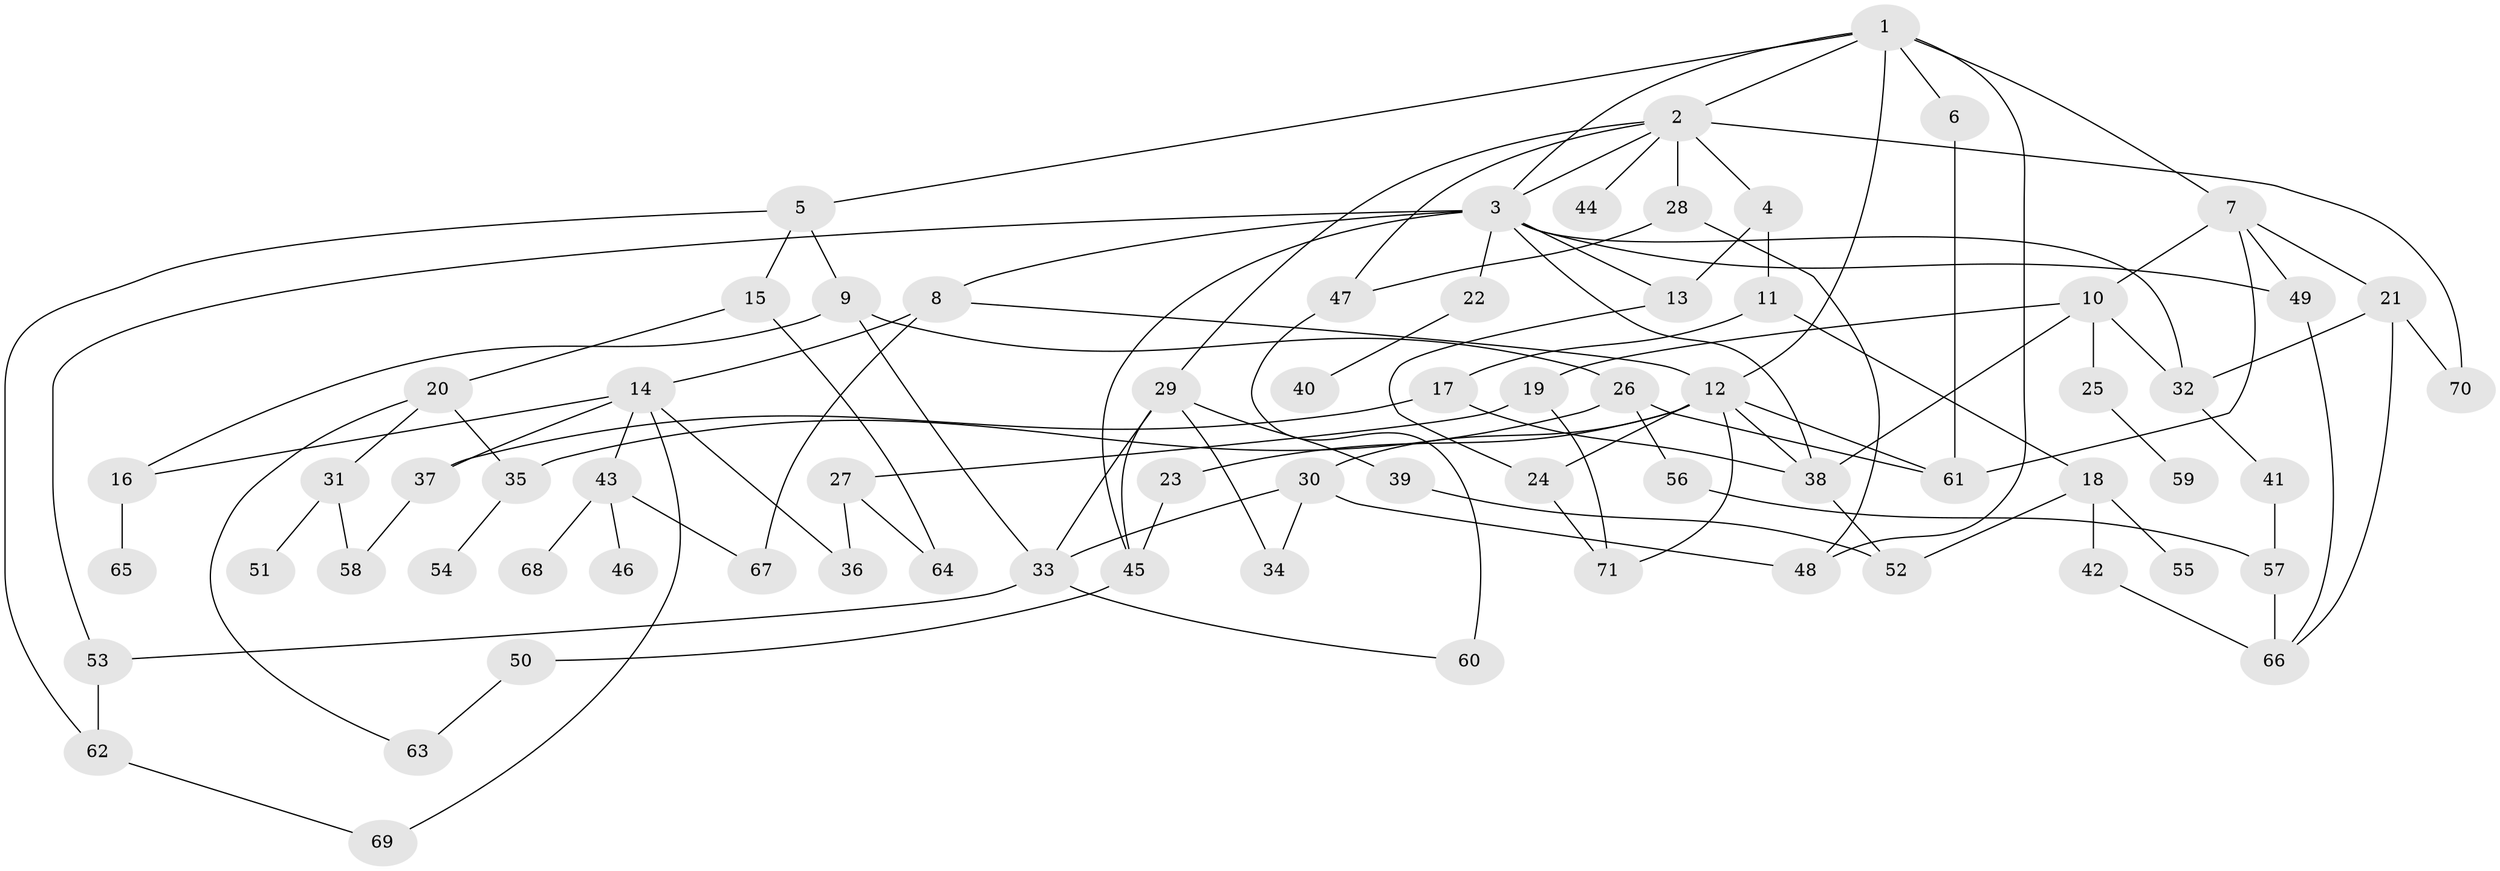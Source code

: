 // original degree distribution, {9: 0.0070921985815602835, 10: 0.0070921985815602835, 6: 0.028368794326241134, 4: 0.15602836879432624, 5: 0.05673758865248227, 3: 0.15602836879432624, 2: 0.3120567375886525, 7: 0.0070921985815602835, 1: 0.2695035460992908}
// Generated by graph-tools (version 1.1) at 2025/34/03/09/25 02:34:32]
// undirected, 71 vertices, 112 edges
graph export_dot {
graph [start="1"]
  node [color=gray90,style=filled];
  1;
  2;
  3;
  4;
  5;
  6;
  7;
  8;
  9;
  10;
  11;
  12;
  13;
  14;
  15;
  16;
  17;
  18;
  19;
  20;
  21;
  22;
  23;
  24;
  25;
  26;
  27;
  28;
  29;
  30;
  31;
  32;
  33;
  34;
  35;
  36;
  37;
  38;
  39;
  40;
  41;
  42;
  43;
  44;
  45;
  46;
  47;
  48;
  49;
  50;
  51;
  52;
  53;
  54;
  55;
  56;
  57;
  58;
  59;
  60;
  61;
  62;
  63;
  64;
  65;
  66;
  67;
  68;
  69;
  70;
  71;
  1 -- 2 [weight=1.0];
  1 -- 3 [weight=1.0];
  1 -- 5 [weight=1.0];
  1 -- 6 [weight=1.0];
  1 -- 7 [weight=1.0];
  1 -- 12 [weight=4.0];
  1 -- 48 [weight=1.0];
  2 -- 3 [weight=1.0];
  2 -- 4 [weight=1.0];
  2 -- 28 [weight=2.0];
  2 -- 29 [weight=1.0];
  2 -- 44 [weight=1.0];
  2 -- 47 [weight=1.0];
  2 -- 70 [weight=1.0];
  3 -- 8 [weight=1.0];
  3 -- 13 [weight=1.0];
  3 -- 22 [weight=1.0];
  3 -- 32 [weight=1.0];
  3 -- 38 [weight=1.0];
  3 -- 45 [weight=1.0];
  3 -- 49 [weight=1.0];
  3 -- 53 [weight=1.0];
  4 -- 11 [weight=1.0];
  4 -- 13 [weight=1.0];
  5 -- 9 [weight=1.0];
  5 -- 15 [weight=1.0];
  5 -- 62 [weight=1.0];
  6 -- 61 [weight=1.0];
  7 -- 10 [weight=1.0];
  7 -- 21 [weight=1.0];
  7 -- 49 [weight=1.0];
  7 -- 61 [weight=1.0];
  8 -- 12 [weight=1.0];
  8 -- 14 [weight=1.0];
  8 -- 67 [weight=1.0];
  9 -- 16 [weight=1.0];
  9 -- 26 [weight=1.0];
  9 -- 33 [weight=2.0];
  10 -- 19 [weight=1.0];
  10 -- 25 [weight=1.0];
  10 -- 32 [weight=1.0];
  10 -- 38 [weight=1.0];
  11 -- 17 [weight=1.0];
  11 -- 18 [weight=1.0];
  12 -- 23 [weight=2.0];
  12 -- 24 [weight=1.0];
  12 -- 30 [weight=1.0];
  12 -- 38 [weight=1.0];
  12 -- 61 [weight=1.0];
  12 -- 71 [weight=1.0];
  13 -- 24 [weight=1.0];
  14 -- 16 [weight=1.0];
  14 -- 36 [weight=1.0];
  14 -- 37 [weight=1.0];
  14 -- 43 [weight=1.0];
  14 -- 69 [weight=1.0];
  15 -- 20 [weight=1.0];
  15 -- 64 [weight=1.0];
  16 -- 65 [weight=1.0];
  17 -- 37 [weight=1.0];
  17 -- 38 [weight=2.0];
  18 -- 42 [weight=1.0];
  18 -- 52 [weight=1.0];
  18 -- 55 [weight=1.0];
  19 -- 27 [weight=1.0];
  19 -- 71 [weight=1.0];
  20 -- 31 [weight=1.0];
  20 -- 35 [weight=1.0];
  20 -- 63 [weight=1.0];
  21 -- 32 [weight=1.0];
  21 -- 66 [weight=1.0];
  21 -- 70 [weight=1.0];
  22 -- 40 [weight=1.0];
  23 -- 45 [weight=1.0];
  24 -- 71 [weight=1.0];
  25 -- 59 [weight=1.0];
  26 -- 35 [weight=1.0];
  26 -- 56 [weight=1.0];
  26 -- 61 [weight=1.0];
  27 -- 36 [weight=1.0];
  27 -- 64 [weight=2.0];
  28 -- 47 [weight=1.0];
  28 -- 48 [weight=1.0];
  29 -- 33 [weight=1.0];
  29 -- 34 [weight=1.0];
  29 -- 39 [weight=1.0];
  29 -- 45 [weight=1.0];
  30 -- 33 [weight=3.0];
  30 -- 34 [weight=1.0];
  30 -- 48 [weight=1.0];
  31 -- 51 [weight=1.0];
  31 -- 58 [weight=1.0];
  32 -- 41 [weight=1.0];
  33 -- 53 [weight=1.0];
  33 -- 60 [weight=1.0];
  35 -- 54 [weight=1.0];
  37 -- 58 [weight=1.0];
  38 -- 52 [weight=1.0];
  39 -- 52 [weight=1.0];
  41 -- 57 [weight=1.0];
  42 -- 66 [weight=2.0];
  43 -- 46 [weight=1.0];
  43 -- 67 [weight=1.0];
  43 -- 68 [weight=1.0];
  45 -- 50 [weight=1.0];
  47 -- 60 [weight=2.0];
  49 -- 66 [weight=1.0];
  50 -- 63 [weight=1.0];
  53 -- 62 [weight=1.0];
  56 -- 57 [weight=1.0];
  57 -- 66 [weight=1.0];
  62 -- 69 [weight=1.0];
}
